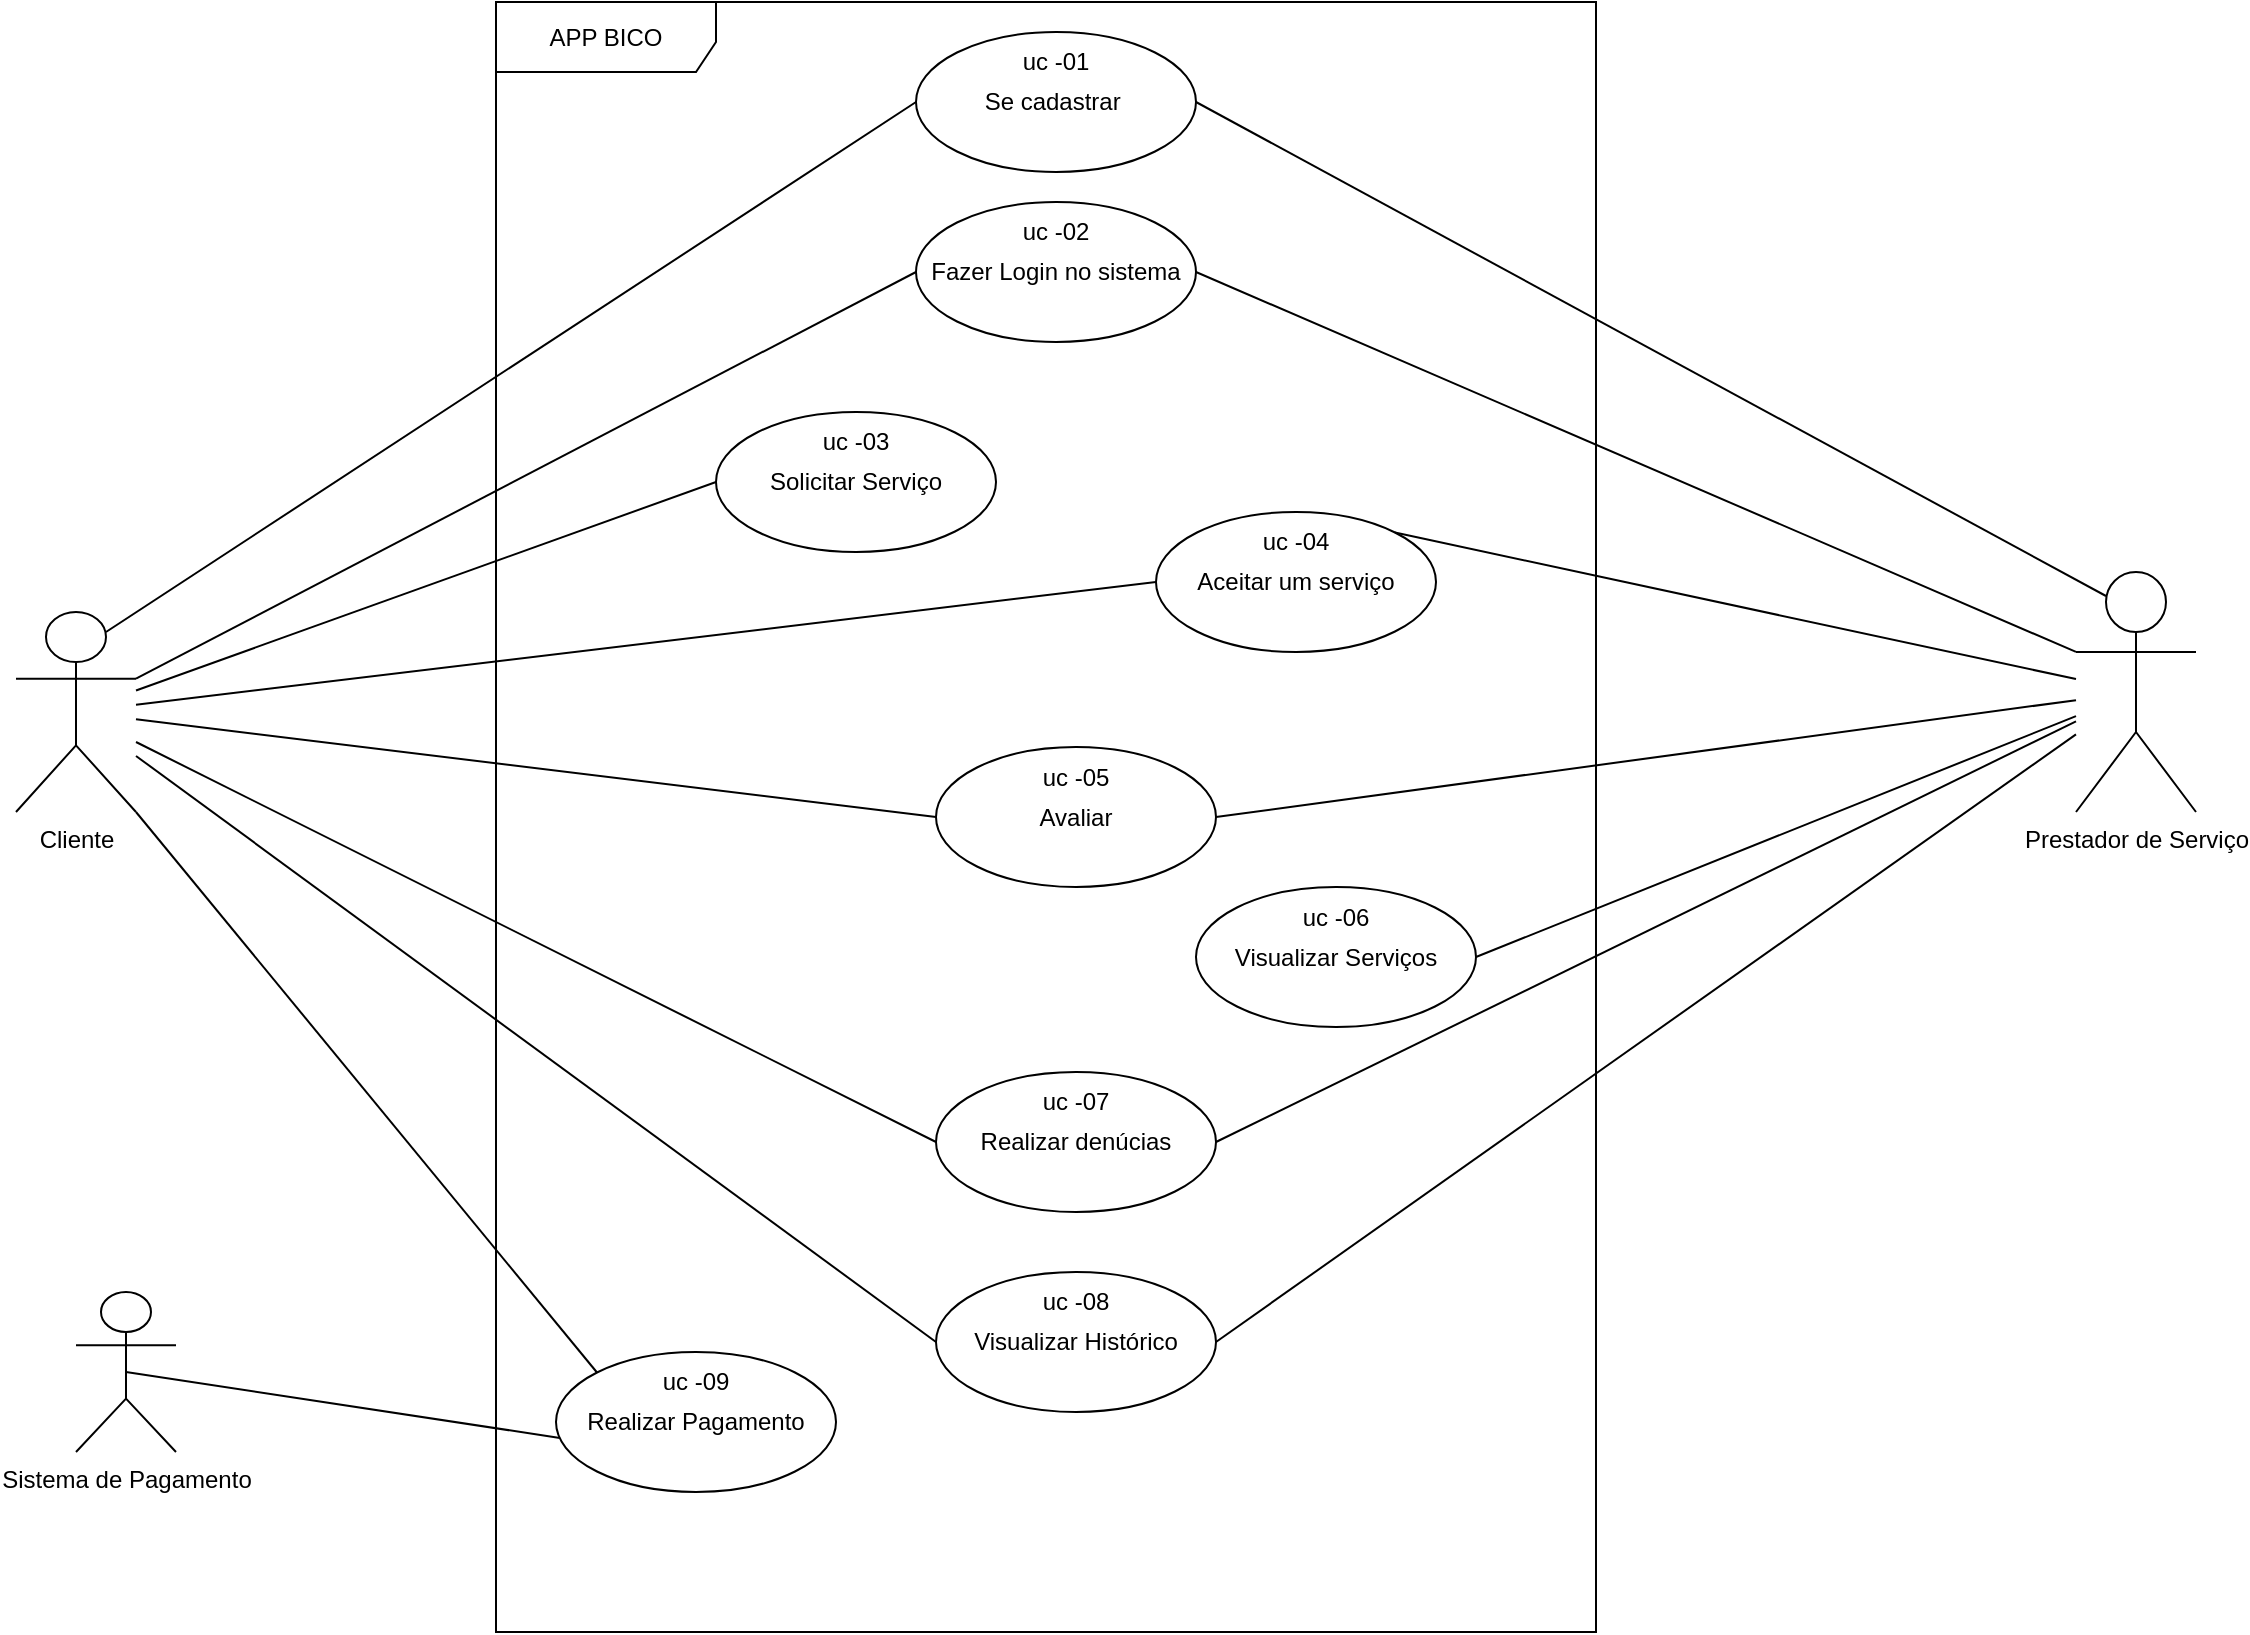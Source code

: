 <mxfile>
    <diagram name="Página-1" id="p0vOBo2fOdXWczJPvAmG">
        <mxGraphModel dx="1957" dy="784" grid="1" gridSize="10" guides="1" tooltips="1" connect="1" arrows="1" fold="1" page="1" pageScale="1" pageWidth="827" pageHeight="1169" math="0" shadow="0">
            <root>
                <mxCell id="0"/>
                <mxCell id="1" parent="0"/>
                <mxCell id="_xqzCAe58smzrty0IkYW-1" value="Cliente" style="shape=umlActor;verticalLabelPosition=bottom;verticalAlign=top;html=1;outlineConnect=0;" parent="1" vertex="1">
                    <mxGeometry x="-270" y="790" width="60" height="100" as="geometry"/>
                </mxCell>
                <mxCell id="_xqzCAe58smzrty0IkYW-3" value="Fazer Login no sistema" style="ellipse;whiteSpace=wrap;html=1;" parent="1" vertex="1">
                    <mxGeometry x="180" y="585" width="140" height="70" as="geometry"/>
                </mxCell>
                <mxCell id="_xqzCAe58smzrty0IkYW-5" value="" style="endArrow=none;html=1;rounded=0;entryX=0;entryY=0.5;entryDx=0;entryDy=0;exitX=1;exitY=0.333;exitDx=0;exitDy=0;exitPerimeter=0;" parent="1" source="_xqzCAe58smzrty0IkYW-1" target="_xqzCAe58smzrty0IkYW-3" edge="1">
                    <mxGeometry width="50" height="50" relative="1" as="geometry">
                        <mxPoint x="-390" y="760" as="sourcePoint"/>
                        <mxPoint x="244" y="525" as="targetPoint"/>
                    </mxGeometry>
                </mxCell>
                <mxCell id="_xqzCAe58smzrty0IkYW-6" value="Solicitar Serviço" style="ellipse;whiteSpace=wrap;html=1;" parent="1" vertex="1">
                    <mxGeometry x="80" y="690" width="140" height="70" as="geometry"/>
                </mxCell>
                <mxCell id="_xqzCAe58smzrty0IkYW-7" value="" style="endArrow=none;html=1;rounded=0;entryX=0;entryY=0.5;entryDx=0;entryDy=0;" parent="1" source="_xqzCAe58smzrty0IkYW-1" target="_xqzCAe58smzrty0IkYW-6" edge="1">
                    <mxGeometry width="50" height="50" relative="1" as="geometry">
                        <mxPoint x="-450" y="800" as="sourcePoint"/>
                        <mxPoint x="274" y="610" as="targetPoint"/>
                    </mxGeometry>
                </mxCell>
                <mxCell id="_xqzCAe58smzrty0IkYW-8" value="Se cadastrar&amp;nbsp;" style="ellipse;whiteSpace=wrap;html=1;" parent="1" vertex="1">
                    <mxGeometry x="180" y="500" width="140" height="70" as="geometry"/>
                </mxCell>
                <mxCell id="_xqzCAe58smzrty0IkYW-9" value="" style="endArrow=none;html=1;rounded=0;entryX=0;entryY=0.5;entryDx=0;entryDy=0;exitX=0.75;exitY=0.1;exitDx=0;exitDy=0;exitPerimeter=0;" parent="1" source="_xqzCAe58smzrty0IkYW-1" target="_xqzCAe58smzrty0IkYW-8" edge="1">
                    <mxGeometry width="50" height="50" relative="1" as="geometry">
                        <mxPoint x="-230" y="720" as="sourcePoint"/>
                        <mxPoint x="190" y="415" as="targetPoint"/>
                    </mxGeometry>
                </mxCell>
                <mxCell id="_xqzCAe58smzrty0IkYW-10" value="Realizar Pagamento" style="ellipse;whiteSpace=wrap;html=1;" parent="1" vertex="1">
                    <mxGeometry y="1160" width="140" height="70" as="geometry"/>
                </mxCell>
                <mxCell id="_xqzCAe58smzrty0IkYW-11" value="" style="endArrow=none;html=1;rounded=0;entryX=0;entryY=0;entryDx=0;entryDy=0;exitX=1;exitY=1;exitDx=0;exitDy=0;exitPerimeter=0;" parent="1" source="_xqzCAe58smzrty0IkYW-1" target="_xqzCAe58smzrty0IkYW-10" edge="1">
                    <mxGeometry width="50" height="50" relative="1" as="geometry">
                        <mxPoint x="-140" y="800" as="sourcePoint"/>
                        <mxPoint x="-226" y="455" as="targetPoint"/>
                    </mxGeometry>
                </mxCell>
                <mxCell id="_xqzCAe58smzrty0IkYW-12" value="Sistema de Pagamento" style="shape=umlActor;verticalLabelPosition=bottom;verticalAlign=top;html=1;" parent="1" vertex="1">
                    <mxGeometry x="-240" y="1130" width="50" height="80" as="geometry"/>
                </mxCell>
                <mxCell id="_xqzCAe58smzrty0IkYW-14" value="" style="endArrow=none;html=1;rounded=0;entryX=0.014;entryY=0.614;entryDx=0;entryDy=0;exitX=0.5;exitY=0.5;exitDx=0;exitDy=0;exitPerimeter=0;entryPerimeter=0;" parent="1" source="_xqzCAe58smzrty0IkYW-12" target="_xqzCAe58smzrty0IkYW-10" edge="1">
                    <mxGeometry width="50" height="50" relative="1" as="geometry">
                        <mxPoint x="50" y="760" as="sourcePoint"/>
                        <mxPoint y="700" as="targetPoint"/>
                    </mxGeometry>
                </mxCell>
                <mxCell id="_xqzCAe58smzrty0IkYW-15" value="Prestador de Serviço" style="shape=umlActor;verticalLabelPosition=bottom;verticalAlign=top;html=1;" parent="1" vertex="1">
                    <mxGeometry x="760" y="770" width="60" height="120" as="geometry"/>
                </mxCell>
                <mxCell id="_xqzCAe58smzrty0IkYW-17" value="" style="endArrow=none;html=1;rounded=0;entryX=1;entryY=0.5;entryDx=0;entryDy=0;exitX=0.25;exitY=0.1;exitDx=0;exitDy=0;exitPerimeter=0;" parent="1" source="_xqzCAe58smzrty0IkYW-15" target="_xqzCAe58smzrty0IkYW-8" edge="1">
                    <mxGeometry width="50" height="50" relative="1" as="geometry">
                        <mxPoint x="720" y="750" as="sourcePoint"/>
                        <mxPoint x="490" y="475" as="targetPoint"/>
                    </mxGeometry>
                </mxCell>
                <mxCell id="_xqzCAe58smzrty0IkYW-18" value="" style="endArrow=none;html=1;rounded=0;entryX=1;entryY=0.5;entryDx=0;entryDy=0;exitX=0;exitY=0.333;exitDx=0;exitDy=0;exitPerimeter=0;" parent="1" source="_xqzCAe58smzrty0IkYW-15" target="_xqzCAe58smzrty0IkYW-3" edge="1">
                    <mxGeometry width="50" height="50" relative="1" as="geometry">
                        <mxPoint x="670" y="750" as="sourcePoint"/>
                        <mxPoint x="420" y="510" as="targetPoint"/>
                    </mxGeometry>
                </mxCell>
                <mxCell id="_xqzCAe58smzrty0IkYW-19" value="Aceitar um serviço" style="ellipse;whiteSpace=wrap;html=1;" parent="1" vertex="1">
                    <mxGeometry x="300" y="740" width="140" height="70" as="geometry"/>
                </mxCell>
                <mxCell id="_xqzCAe58smzrty0IkYW-21" value="" style="endArrow=none;html=1;rounded=0;entryX=1;entryY=0;entryDx=0;entryDy=0;" parent="1" source="_xqzCAe58smzrty0IkYW-15" target="_xqzCAe58smzrty0IkYW-19" edge="1">
                    <mxGeometry width="50" height="50" relative="1" as="geometry">
                        <mxPoint x="660" y="980" as="sourcePoint"/>
                        <mxPoint x="600" y="462.5" as="targetPoint"/>
                    </mxGeometry>
                </mxCell>
                <mxCell id="_xqzCAe58smzrty0IkYW-28" value="" style="endArrow=none;html=1;rounded=0;entryX=0;entryY=0.5;entryDx=0;entryDy=0;" parent="1" source="_xqzCAe58smzrty0IkYW-1" target="_xqzCAe58smzrty0IkYW-19" edge="1">
                    <mxGeometry width="50" height="50" relative="1" as="geometry">
                        <mxPoint x="-250" y="940" as="sourcePoint"/>
                        <mxPoint x="270" y="812" as="targetPoint"/>
                    </mxGeometry>
                </mxCell>
                <mxCell id="_xqzCAe58smzrty0IkYW-30" value="APP BICO" style="shape=umlFrame;whiteSpace=wrap;html=1;pointerEvents=0;width=110;height=35;" parent="1" vertex="1">
                    <mxGeometry x="-30" y="485" width="550" height="815" as="geometry"/>
                </mxCell>
                <mxCell id="_xqzCAe58smzrty0IkYW-34" value="Realizar denúcias" style="ellipse;whiteSpace=wrap;html=1;" parent="1" vertex="1">
                    <mxGeometry x="190" y="1020" width="140" height="70" as="geometry"/>
                </mxCell>
                <mxCell id="_xqzCAe58smzrty0IkYW-35" value="" style="endArrow=none;html=1;rounded=0;entryX=0;entryY=0.5;entryDx=0;entryDy=0;" parent="1" source="_xqzCAe58smzrty0IkYW-1" target="_xqzCAe58smzrty0IkYW-34" edge="1">
                    <mxGeometry width="50" height="50" relative="1" as="geometry">
                        <mxPoint x="-200" y="860" as="sourcePoint"/>
                        <mxPoint x="280" y="975" as="targetPoint"/>
                    </mxGeometry>
                </mxCell>
                <mxCell id="_xqzCAe58smzrty0IkYW-36" value="" style="endArrow=none;html=1;rounded=0;entryX=1;entryY=0.5;entryDx=0;entryDy=0;" parent="1" source="_xqzCAe58smzrty0IkYW-15" target="_xqzCAe58smzrty0IkYW-34" edge="1">
                    <mxGeometry width="50" height="50" relative="1" as="geometry">
                        <mxPoint x="650" y="850" as="sourcePoint"/>
                        <mxPoint x="750" y="1035" as="targetPoint"/>
                    </mxGeometry>
                </mxCell>
                <mxCell id="_xqzCAe58smzrty0IkYW-37" value="Avaliar" style="ellipse;whiteSpace=wrap;html=1;" parent="1" vertex="1">
                    <mxGeometry x="190" y="857.5" width="140" height="70" as="geometry"/>
                </mxCell>
                <mxCell id="_xqzCAe58smzrty0IkYW-39" value="" style="endArrow=none;html=1;rounded=0;entryX=0;entryY=0.5;entryDx=0;entryDy=0;" parent="1" source="_xqzCAe58smzrty0IkYW-1" target="_xqzCAe58smzrty0IkYW-37" edge="1">
                    <mxGeometry width="50" height="50" relative="1" as="geometry">
                        <mxPoint x="-200" y="820" as="sourcePoint"/>
                        <mxPoint x="310" y="850" as="targetPoint"/>
                    </mxGeometry>
                </mxCell>
                <mxCell id="_xqzCAe58smzrty0IkYW-40" value="" style="endArrow=none;html=1;rounded=0;entryX=1;entryY=0.5;entryDx=0;entryDy=0;" parent="1" source="_xqzCAe58smzrty0IkYW-15" target="_xqzCAe58smzrty0IkYW-37" edge="1">
                    <mxGeometry width="50" height="50" relative="1" as="geometry">
                        <mxPoint x="670" y="830" as="sourcePoint"/>
                        <mxPoint x="420" y="815" as="targetPoint"/>
                    </mxGeometry>
                </mxCell>
                <mxCell id="CpKa8tIo5As4czP5kHQi-17" value="Visualizar Serviços" style="ellipse;whiteSpace=wrap;html=1;" parent="1" vertex="1">
                    <mxGeometry x="320" y="927.5" width="140" height="70" as="geometry"/>
                </mxCell>
                <mxCell id="CpKa8tIo5As4czP5kHQi-18" value="" style="endArrow=none;html=1;rounded=0;entryX=1;entryY=0.5;entryDx=0;entryDy=0;" parent="1" source="_xqzCAe58smzrty0IkYW-15" target="CpKa8tIo5As4czP5kHQi-17" edge="1">
                    <mxGeometry width="50" height="50" relative="1" as="geometry">
                        <mxPoint x="720" y="780" as="sourcePoint"/>
                        <mxPoint x="340" y="760" as="targetPoint"/>
                    </mxGeometry>
                </mxCell>
                <mxCell id="CpKa8tIo5As4czP5kHQi-23" value="Visualizar Histórico" style="ellipse;whiteSpace=wrap;html=1;" parent="1" vertex="1">
                    <mxGeometry x="190" y="1120" width="140" height="70" as="geometry"/>
                </mxCell>
                <mxCell id="CpKa8tIo5As4czP5kHQi-24" value="" style="endArrow=none;html=1;rounded=0;entryX=0;entryY=0.5;entryDx=0;entryDy=0;" parent="1" source="_xqzCAe58smzrty0IkYW-1" target="CpKa8tIo5As4czP5kHQi-23" edge="1">
                    <mxGeometry width="50" height="50" relative="1" as="geometry">
                        <mxPoint x="-200" y="940" as="sourcePoint"/>
                        <mxPoint x="205" y="835" as="targetPoint"/>
                    </mxGeometry>
                </mxCell>
                <mxCell id="CpKa8tIo5As4czP5kHQi-25" value="" style="endArrow=none;html=1;rounded=0;exitX=1;exitY=0.5;exitDx=0;exitDy=0;" parent="1" source="CpKa8tIo5As4czP5kHQi-23" target="_xqzCAe58smzrty0IkYW-15" edge="1">
                    <mxGeometry width="50" height="50" relative="1" as="geometry">
                        <mxPoint x="270" y="830" as="sourcePoint"/>
                        <mxPoint x="710" y="870" as="targetPoint"/>
                    </mxGeometry>
                </mxCell>
                <mxCell id="CpKa8tIo5As4czP5kHQi-44" value="uc -01" style="text;html=1;align=center;verticalAlign=middle;whiteSpace=wrap;rounded=0;" parent="1" vertex="1">
                    <mxGeometry x="220" y="500" width="60" height="30" as="geometry"/>
                </mxCell>
                <mxCell id="CpKa8tIo5As4czP5kHQi-45" value="uc -02&lt;span style=&quot;color: rgba(0, 0, 0, 0); font-family: monospace; font-size: 0px; text-align: start; text-wrap: nowrap;&quot;&gt;%3CmxGraphModel%3E%3Croot%3E%3CmxCell%20id%3D%220%22%2F%3E%3CmxCell%20id%3D%221%22%20parent%3D%220%22%2F%3E%3CmxCell%20id%3D%222%22%20value%3D%22uc%20-01%22%20style%3D%22text%3Bhtml%3D1%3Balign%3Dcenter%3BverticalAlign%3Dmiddle%3BwhiteSpace%3Dwrap%3Brounded%3D0%3B%22%20vertex%3D%221%22%20parent%3D%221%22%3E%3CmxGeometry%20x%3D%22220%22%20y%3D%22500%22%20width%3D%2260%22%20height%3D%2230%22%20as%3D%22geometry%22%2F%3E%3C%2FmxCell%3E%3C%2Froot%3E%3C%2FmxGraphModel%3E&lt;/span&gt;&lt;span style=&quot;color: rgba(0, 0, 0, 0); font-family: monospace; font-size: 0px; text-align: start; text-wrap: nowrap;&quot;&gt;%3CmxGraphModel%3E%3Croot%3E%3CmxCell%20id%3D%220%22%2F%3E%3CmxCell%20id%3D%221%22%20parent%3D%220%22%2F%3E%3CmxCell%20id%3D%222%22%20value%3D%22uc%20-01%22%20style%3D%22text%3Bhtml%3D1%3Balign%3Dcenter%3BverticalAlign%3Dmiddle%3BwhiteSpace%3Dwrap%3Brounded%3D0%3B%22%20vertex%3D%221%22%20parent%3D%221%22%3E%3CmxGeometry%20x%3D%22220%22%20y%3D%22500%22%20width%3D%2260%22%20height%3D%2230%22%20as%3D%22geometry%22%2F%3E%3C%2FmxCell%3E%3C%2Froot%3E%3C%2FmxGraphModel%3E&lt;/span&gt;" style="text;html=1;align=center;verticalAlign=middle;whiteSpace=wrap;rounded=0;" parent="1" vertex="1">
                    <mxGeometry x="225" y="585" width="50" height="30" as="geometry"/>
                </mxCell>
                <mxCell id="CpKa8tIo5As4czP5kHQi-46" value="uc -03&lt;span style=&quot;color: rgba(0, 0, 0, 0); font-family: monospace; font-size: 0px; text-align: start; text-wrap: nowrap;&quot;&gt;%3CmxGraphModel%3E%3Croot%3E%3CmxCell%20id%3D%220%22%2F%3E%3CmxCell%20id%3D%221%22%20parent%3D%220%22%2F%3E%3CmxCell%20id%3D%222%22%20value%3D%22uc%20-01%22%20style%3D%22text%3Bhtml%3D1%3Balign%3Dcenter%3BverticalAlign%3Dmiddle%3BwhiteSpace%3Dwrap%3Brounded%3D0%3B%22%20vertex%3D%221%22%20parent%3D%221%22%3E%3CmxGeometry%20x%3D%22220%22%20y%3D%22500%22%20width%3D%2260%22%20height%3D%2230%22%20as%3D%22geometry%22%2F%3E%3C%2FmxCell%3E%3C%2Froot%3E%3C%2FmxGraphModel%3E&lt;/span&gt;&lt;span style=&quot;color: rgba(0, 0, 0, 0); font-family: monospace; font-size: 0px; text-align: start; text-wrap: nowrap;&quot;&gt;%3CmxGraphModel%3E%3Croot%3E%3CmxCell%20id%3D%220%22%2F%3E%3CmxCell%20id%3D%221%22%20parent%3D%220%22%2F%3E%3CmxCell%20id%3D%222%22%20value%3D%22uc%20-01%22%20style%3D%22text%3Bhtml%3D1%3Balign%3Dcenter%3BverticalAlign%3Dmiddle%3BwhiteSpace%3Dwrap%3Brounded%3D0%3B%22%20vertex%3D%221%22%20parent%3D%221%22%3E%3CmxGeometry%20x%3D%22220%22%20y%3D%22500%22%20width%3D%2260%22%20height%3D%2230%22%20as%3D%22geometry%22%2F%3E%3C%2FmxCell%3E%3C%2Froot%3E%3C%2FmxGraphModel%3E&lt;/span&gt;" style="text;html=1;align=center;verticalAlign=middle;whiteSpace=wrap;rounded=0;" parent="1" vertex="1">
                    <mxGeometry x="125" y="690" width="50" height="30" as="geometry"/>
                </mxCell>
                <mxCell id="CpKa8tIo5As4czP5kHQi-47" value="uc -04&lt;span style=&quot;color: rgba(0, 0, 0, 0); font-family: monospace; font-size: 0px; text-align: start; text-wrap: nowrap;&quot;&gt;%3CmxGraphModel%3E%3Croot%3E%3CmxCell%20id%3D%220%22%2F%3E%3CmxCell%20id%3D%221%22%20parent%3D%220%22%2F%3E%3CmxCell%20id%3D%222%22%20value%3D%22uc%20-01%22%20style%3D%22text%3Bhtml%3D1%3Balign%3Dcenter%3BverticalAlign%3Dmiddle%3BwhiteSpace%3Dwrap%3Brounded%3D0%3B%22%20vertex%3D%221%22%20parent%3D%221%22%3E%3CmxGeometry%20x%3D%22220%22%20y%3D%22500%22%20width%3D%2260%22%20height%3D%2230%22%20as%3D%22geometry%22%2F%3E%3C%2FmxCell%3E%3C%2Froot%3E%3C%2FmxGraphModel%3E&lt;/span&gt;&lt;span style=&quot;color: rgba(0, 0, 0, 0); font-family: monospace; font-size: 0px; text-align: start; text-wrap: nowrap;&quot;&gt;%3CmxGraphModel%3E%3Croot%3E%3CmxCell%20id%3D%220%22%2F%3E%3CmxCell%20id%3D%221%22%20parent%3D%220%22%2F%3E%3CmxCell%20id%3D%222%22%20value%3D%22uc%20-01%22%20style%3D%22text%3Bhtml%3D1%3Balign%3Dcenter%3BverticalAlign%3Dmiddle%3BwhiteSpace%3Dwrap%3Brounded%3D0%3B%22%20vertex%3D%221%22%20parent%3D%221%22%3E%3CmxGeometry%20x%3D%22220%22%20y%3D%22500%22%20width%3D%2260%22%20height%3D%2230%22%20as%3D%22geometry%22%2F%3E%3C%2FmxCell%3E%3C%2Froot%3E%3C%2FmxGraphModel%3&lt;/span&gt;" style="text;html=1;align=center;verticalAlign=middle;whiteSpace=wrap;rounded=0;" parent="1" vertex="1">
                    <mxGeometry x="345" y="740" width="50" height="30" as="geometry"/>
                </mxCell>
                <mxCell id="CpKa8tIo5As4czP5kHQi-48" value="uc -05&lt;span style=&quot;color: rgba(0, 0, 0, 0); font-family: monospace; font-size: 0px; text-align: start; text-wrap: nowrap;&quot;&gt;%3CmxGraphModel%3E%3Croot%3E%3CmxCell%20id%3D%220%22%2F%3E%3CmxCell%20id%3D%221%22%20parent%3D%220%22%2F%3E%3CmxCell%20id%3D%222%22%20value%3D%22uc%20-01%22%20style%3D%22text%3Bhtml%3D1%3Balign%3Dcenter%3BverticalAlign%3Dmiddle%3BwhiteSpace%3Dwrap%3Brounded%3D0%3B%22%20vertex%3D%221%22%20parent%3D%221%22%3E%3CmxGeometry%20x%3D%22220%22%20y%3D%22500%22%20width%3D%2260%22%20height%3D%2230%22%20as%3D%22geometry%22%2F%3E%3C%2FmxCell%3E%3C%2Froot%3E%3C%2FmxGraphModel%3E&lt;/span&gt;&lt;span style=&quot;color: rgba(0, 0, 0, 0); font-family: monospace; font-size: 0px; text-align: start; text-wrap: nowrap;&quot;&gt;%3CmxGraphModel%3E%3Croot%3E%3CmxCell%20id%3D%220%22%2F%3E%3CmxCell%20id%3D%221%22%20parent%3D%220%22%2F%3E%3CmxCell%20id%3D%222%22%20value%3D%22uc%20-01%22%20style%3D%22text%3Bhtml%3D1%3Balign%3Dcenter%3BverticalAlign%3Dmiddle%3BwhiteSpace%3Dwrap%3Brounded%3D0%3B%22%20vertex%3D%221%22%20parent%3D%221%22%3E%3CmxGeometry%20x%3D%22220%22%20y%3D%22500%22%20width%3D%2260%22%20height%3D%2230%22%20as%3D%22geometry%22%2F%3E%3C%2FmxCell%3E%3C%2Froot%3E%3C%2FmxGraphModel%3E&lt;/span&gt;" style="text;html=1;align=center;verticalAlign=middle;whiteSpace=wrap;rounded=0;" parent="1" vertex="1">
                    <mxGeometry x="235" y="857.5" width="50" height="30" as="geometry"/>
                </mxCell>
                <mxCell id="CpKa8tIo5As4czP5kHQi-49" value="uc -06&lt;span style=&quot;color: rgba(0, 0, 0, 0); font-family: monospace; font-size: 0px; text-align: start; text-wrap: nowrap;&quot;&gt;%3CmxGraphModel%3E%3Croot%3E%3CmxCell%20id%3D%220%22%2F%3E%3CmxCell%20id%3D%221%22%20parent%3D%220%22%2F%3E%3CmxCell%20id%3D%222%22%20value%3D%22uc%20-01%22%20style%3D%22text%3Bhtml%3D1%3Balign%3Dcenter%3BverticalAlign%3Dmiddle%3BwhiteSpace%3Dwrap%3Brounded%3D0%3B%22%20vertex%3D%221%22%20parent%3D%221%22%3E%3CmxGeometry%20x%3D%22220%22%20y%3D%22500%22%20width%3D%2260%22%20height%3D%2230%22%20as%3D%22geometry%22%2F%3E%3C%2FmxCell%3E%3C%2Froot%3E%3C%2FmxGraphModel%3E&lt;/span&gt;&lt;span style=&quot;color: rgba(0, 0, 0, 0); font-family: monospace; font-size: 0px; text-align: start; text-wrap: nowrap;&quot;&gt;%3CmxGraphModel%3E%3Croot%3E%3CmxCell%20id%3D%220%22%2F%3E%3CmxCell%20id%3D%221%22%20parent%3D%220%22%2F%3E%3CmxCell%20id%3D%222%22%20value%3D%22uc%20-01%22%20style%3D%22text%3Bhtml%3D1%3Balign%3Dcenter%3BverticalAlign%3Dmiddle%3BwhiteSpace%3Dwrap%3Brounded%3D0%3B%22%20vertex%3D%221%22%20parent%3D%221%22%3E%3CmxGeometry%20x%3D%22220%22%20y%3D%22500%22%20width%3D%2260%22%20height%3D%2230%22%20as%3D%22geometry%22%2F%3E%3C%2FmxCell%3E%3C%2Froot%3E%3C%2FmxGraphModel%3E&lt;/span&gt;" style="text;html=1;align=center;verticalAlign=middle;whiteSpace=wrap;rounded=0;" parent="1" vertex="1">
                    <mxGeometry x="365" y="927.5" width="50" height="30" as="geometry"/>
                </mxCell>
                <mxCell id="CpKa8tIo5As4czP5kHQi-50" value="uc -07&lt;span style=&quot;color: rgba(0, 0, 0, 0); font-family: monospace; font-size: 0px; text-align: start; text-wrap: nowrap;&quot;&gt;%3CmxGraphModel%3E%3Croot%3E%3CmxCell%20id%3D%220%22%2F%3E%3CmxCell%20id%3D%221%22%20parent%3D%220%22%2F%3E%3CmxCell%20id%3D%222%22%20value%3D%22uc%20-01%22%20style%3D%22text%3Bhtml%3D1%3Balign%3Dcenter%3BverticalAlign%3Dmiddle%3BwhiteSpace%3Dwrap%3Brounded%3D0%3B%22%20vertex%3D%221%22%20parent%3D%221%22%3E%3CmxGeometry%20x%3D%22220%22%20y%3D%22500%22%20width%3D%2260%22%20height%3D%2230%22%20as%3D%22geometry%22%2F%3E%3C%2FmxCell%3E%3C%2Froot%3E%3C%2FmxGraphModel%3E&lt;/span&gt;&lt;span style=&quot;color: rgba(0, 0, 0, 0); font-family: monospace; font-size: 0px; text-align: start; text-wrap: nowrap;&quot;&gt;%3CmxGraphModel%3E%3Croot%3E%3CmxCell%20id%3D%220%22%2F%3E%3CmxCell%20id%3D%221%22%20parent%3D%220%22%2F%3E%3CmxCell%20id%3D%222%22%20value%3D%22uc%20-01%22%20style%3D%22text%3Bhtml%3D1%3Balign%3Dcenter%3BverticalAlign%3Dmiddle%3BwhiteSpace%3Dwrap%3Brounded%3D0%3B%22%20vertex%3D%221%22%20parent%3D%221%22%3E%3CmxGeometry%20x%3D%22220%22%20y%3D%22500%22%20width%3D%2260%22%20height%3D%2230%22%20as%3D%22geometry%22%2F%3E%3C%2FmxCell%3E%3C%2Froot%3E%3C%2FmxGraphModel%3E&lt;/span&gt;" style="text;html=1;align=center;verticalAlign=middle;whiteSpace=wrap;rounded=0;" parent="1" vertex="1">
                    <mxGeometry x="235" y="1020" width="50" height="30" as="geometry"/>
                </mxCell>
                <mxCell id="CpKa8tIo5As4czP5kHQi-51" value="uc -08&lt;span style=&quot;color: rgba(0, 0, 0, 0); font-family: monospace; font-size: 0px; text-align: start; text-wrap: nowrap;&quot;&gt;%3CmxGraphModel%3E%3Croot%3E%3CmxCell%20id%3D%220%22%2F%3E%3CmxCell%20id%3D%221%22%20parent%3D%220%22%2F%3E%3CmxCell%20id%3D%222%22%20value%3D%22uc%20-01%22%20style%3D%22text%3Bhtml%3D1%3Balign%3Dcenter%3BverticalAlign%3Dmiddle%3BwhiteSpace%3Dwrap%3Brounded%3D0%3B%22%20vertex%3D%221%22%20parent%3D%221%22%3E%3CmxGeometry%20x%3D%22220%22%20y%3D%22500%22%20width%3D%2260%22%20height%3D%2230%22%20as%3D%22geometry%22%2F%3E%3C%2FmxCell%3E%3C%2Froot%3E%3C%2FmxGraphModel%3E&lt;/span&gt;&lt;span style=&quot;color: rgba(0, 0, 0, 0); font-family: monospace; font-size: 0px; text-align: start; text-wrap: nowrap;&quot;&gt;%3CmxGraphModel%3E%3Croot%3E%3CmxCell%20id%3D%220%22%2F%3E%3CmxCell%20id%3D%221%22%20parent%3D%220%22%2F%3E%3CmxCell%20id%3D%222%22%20value%3D%22uc%20-01%22%20style%3D%22text%3Bhtml%3D1%3Balign%3Dcenter%3BverticalAlign%3Dmiddle%3BwhiteSpace%3Dwrap%3Brounded%3D0%3B%22%20vertex%3D%221%22%20parent%3D%221%22%3E%3CmxGeometry%20x%3D%22220%22%20y%3D%22500%22%20width%3D%2260%22%20height%3D%2230%22%20as%3D%22geometry%22%2F%3E%3C%2FmxCell%3E%3C%2Froot%3E%3C%2FmxGraphModel%3E&lt;/span&gt;" style="text;html=1;align=center;verticalAlign=middle;whiteSpace=wrap;rounded=0;" parent="1" vertex="1">
                    <mxGeometry x="235" y="1120" width="50" height="30" as="geometry"/>
                </mxCell>
                <mxCell id="CpKa8tIo5As4czP5kHQi-52" value="uc -09&lt;span style=&quot;color: rgba(0, 0, 0, 0); font-family: monospace; font-size: 0px; text-align: start; text-wrap: nowrap;&quot;&gt;%3CmxGraphModel%3E%3Croot%3E%3CmxCell%20id%3D%220%22%2F%3E%3CmxCell%20id%3D%221%22%20parent%3D%220%22%2F%3E%3CmxCell%20id%3D%222%22%20value%3D%22uc%20-01%22%20style%3D%22text%3Bhtml%3D1%3Balign%3Dcenter%3BverticalAlign%3Dmiddle%3BwhiteSpace%3Dwrap%3Brounded%3D0%3B%22%20vertex%3D%221%22%20parent%3D%221%22%3E%3CmxGeometry%20x%3D%22220%22%20y%3D%22500%22%20width%3D%2260%22%20height%3D%2230%22%20as%3D%22geometry%22%2F%3E%3C%2FmxCell%3E%3C%2Froot%3E%3C%2FmxGraphModel%3E&lt;/span&gt;&lt;span style=&quot;color: rgba(0, 0, 0, 0); font-family: monospace; font-size: 0px; text-align: start; text-wrap: nowrap;&quot;&gt;%3CmxGraphModel%3E%3Croot%3E%3CmxCell%20id%3D%220%22%2F%3E%3CmxCell%20id%3D%221%22%20parent%3D%220%22%2F%3E%3CmxCell%20id%3D%222%22%20value%3D%22uc%20-01%22%20style%3D%22text%3Bhtml%3D1%3Balign%3Dcenter%3BverticalAlign%3Dmiddle%3BwhiteSpace%3Dwrap%3Brounded%3D0%3B%22%20vertex%3D%221%22%20parent%3D%221%22%3E%3CmxGeometry%20x%3D%22220%22%20y%3D%22500%22%20width%3D%2260%22%20height%3D%2230%22%20as%3D%22geometry%22%2F%3E%3C%2FmxCell%3E%3C%2Froot%3E%3C%2FmxGraphModel%3E&lt;/span&gt;" style="text;html=1;align=center;verticalAlign=middle;whiteSpace=wrap;rounded=0;" parent="1" vertex="1">
                    <mxGeometry x="45" y="1160" width="50" height="30" as="geometry"/>
                </mxCell>
            </root>
        </mxGraphModel>
    </diagram>
</mxfile>